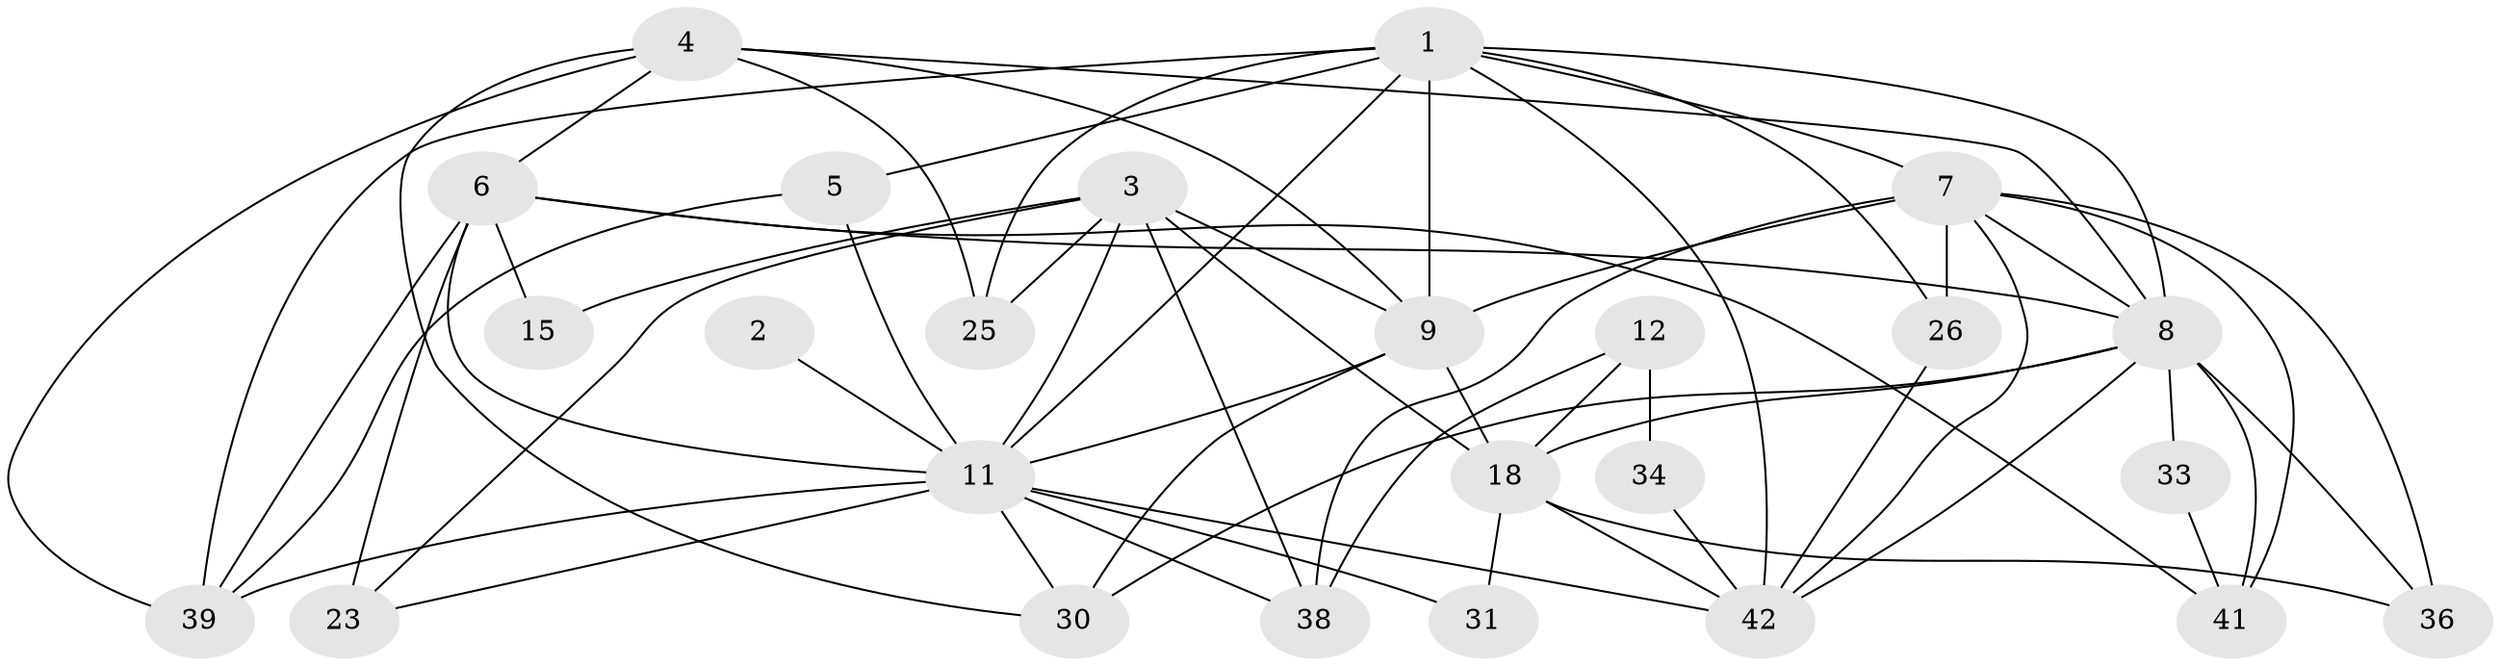 // original degree distribution, {5: 0.1568627450980392, 2: 0.17647058823529413, 3: 0.21568627450980393, 4: 0.29411764705882354, 7: 0.058823529411764705, 6: 0.0784313725490196, 8: 0.0196078431372549}
// Generated by graph-tools (version 1.1) at 2025/15/03/09/25 04:15:02]
// undirected, 25 vertices, 62 edges
graph export_dot {
graph [start="1"]
  node [color=gray90,style=filled];
  1 [super="+46+10"];
  2 [super="+22"];
  3 [super="+45+24"];
  4 [super="+51"];
  5 [super="+13"];
  6 [super="+47+17"];
  7 [super="+40"];
  8 [super="+14"];
  9 [super="+28"];
  11 [super="+16+20"];
  12;
  15;
  18 [super="+19"];
  23 [super="+43+48"];
  25;
  26 [super="+32"];
  30 [super="+44"];
  31;
  33;
  34;
  36;
  38;
  39;
  41;
  42 [super="+50"];
  1 -- 7 [weight=2];
  1 -- 8;
  1 -- 42;
  1 -- 9;
  1 -- 5 [weight=2];
  1 -- 39;
  1 -- 25;
  1 -- 11;
  1 -- 26;
  2 -- 11 [weight=3];
  3 -- 25;
  3 -- 15;
  3 -- 11 [weight=2];
  3 -- 9 [weight=2];
  3 -- 38;
  3 -- 23;
  3 -- 18;
  4 -- 9;
  4 -- 30;
  4 -- 8;
  4 -- 25;
  4 -- 6;
  4 -- 39;
  5 -- 11;
  5 -- 39;
  6 -- 39;
  6 -- 41;
  6 -- 23 [weight=3];
  6 -- 11;
  6 -- 8 [weight=2];
  6 -- 15;
  7 -- 8;
  7 -- 36;
  7 -- 9;
  7 -- 42;
  7 -- 26 [weight=2];
  7 -- 38;
  7 -- 41;
  8 -- 18;
  8 -- 33;
  8 -- 36;
  8 -- 41;
  8 -- 42;
  8 -- 30;
  9 -- 11 [weight=2];
  9 -- 18;
  9 -- 30;
  11 -- 39 [weight=2];
  11 -- 38;
  11 -- 23;
  11 -- 30;
  11 -- 31;
  11 -- 42;
  12 -- 38;
  12 -- 34;
  12 -- 18;
  18 -- 31;
  18 -- 42;
  18 -- 36;
  26 -- 42;
  33 -- 41;
  34 -- 42;
}
